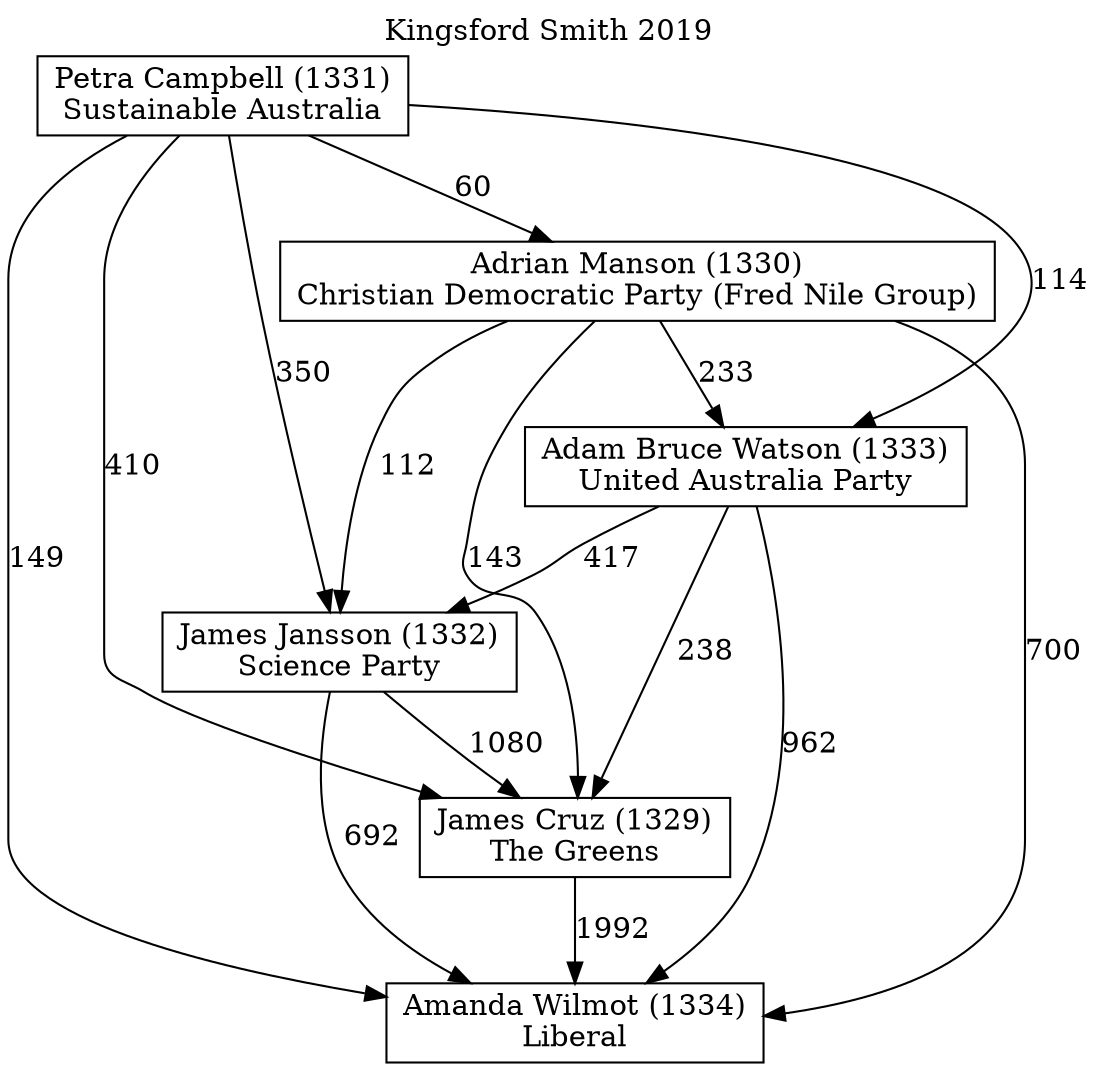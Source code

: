 // House preference flow
digraph "Amanda Wilmot (1334)_Kingsford Smith_2019" {
	graph [label="Kingsford Smith 2019" labelloc=t mclimit=2]
	node [shape=box]
	"Amanda Wilmot (1334)" [label="Amanda Wilmot (1334)
Liberal"]
	"James Cruz (1329)" [label="James Cruz (1329)
The Greens"]
	"James Jansson (1332)" [label="James Jansson (1332)
Science Party"]
	"Adam Bruce Watson (1333)" [label="Adam Bruce Watson (1333)
United Australia Party"]
	"Adrian Manson (1330)" [label="Adrian Manson (1330)
Christian Democratic Party (Fred Nile Group)"]
	"Petra Campbell (1331)" [label="Petra Campbell (1331)
Sustainable Australia"]
	"James Cruz (1329)" -> "Amanda Wilmot (1334)" [label=1992]
	"James Jansson (1332)" -> "James Cruz (1329)" [label=1080]
	"Adam Bruce Watson (1333)" -> "James Jansson (1332)" [label=417]
	"Adrian Manson (1330)" -> "Adam Bruce Watson (1333)" [label=233]
	"Petra Campbell (1331)" -> "Adrian Manson (1330)" [label=60]
	"James Jansson (1332)" -> "Amanda Wilmot (1334)" [label=692]
	"Adam Bruce Watson (1333)" -> "Amanda Wilmot (1334)" [label=962]
	"Adrian Manson (1330)" -> "Amanda Wilmot (1334)" [label=700]
	"Petra Campbell (1331)" -> "Amanda Wilmot (1334)" [label=149]
	"Petra Campbell (1331)" -> "Adam Bruce Watson (1333)" [label=114]
	"Adrian Manson (1330)" -> "James Jansson (1332)" [label=112]
	"Petra Campbell (1331)" -> "James Jansson (1332)" [label=350]
	"Adam Bruce Watson (1333)" -> "James Cruz (1329)" [label=238]
	"Adrian Manson (1330)" -> "James Cruz (1329)" [label=143]
	"Petra Campbell (1331)" -> "James Cruz (1329)" [label=410]
}
